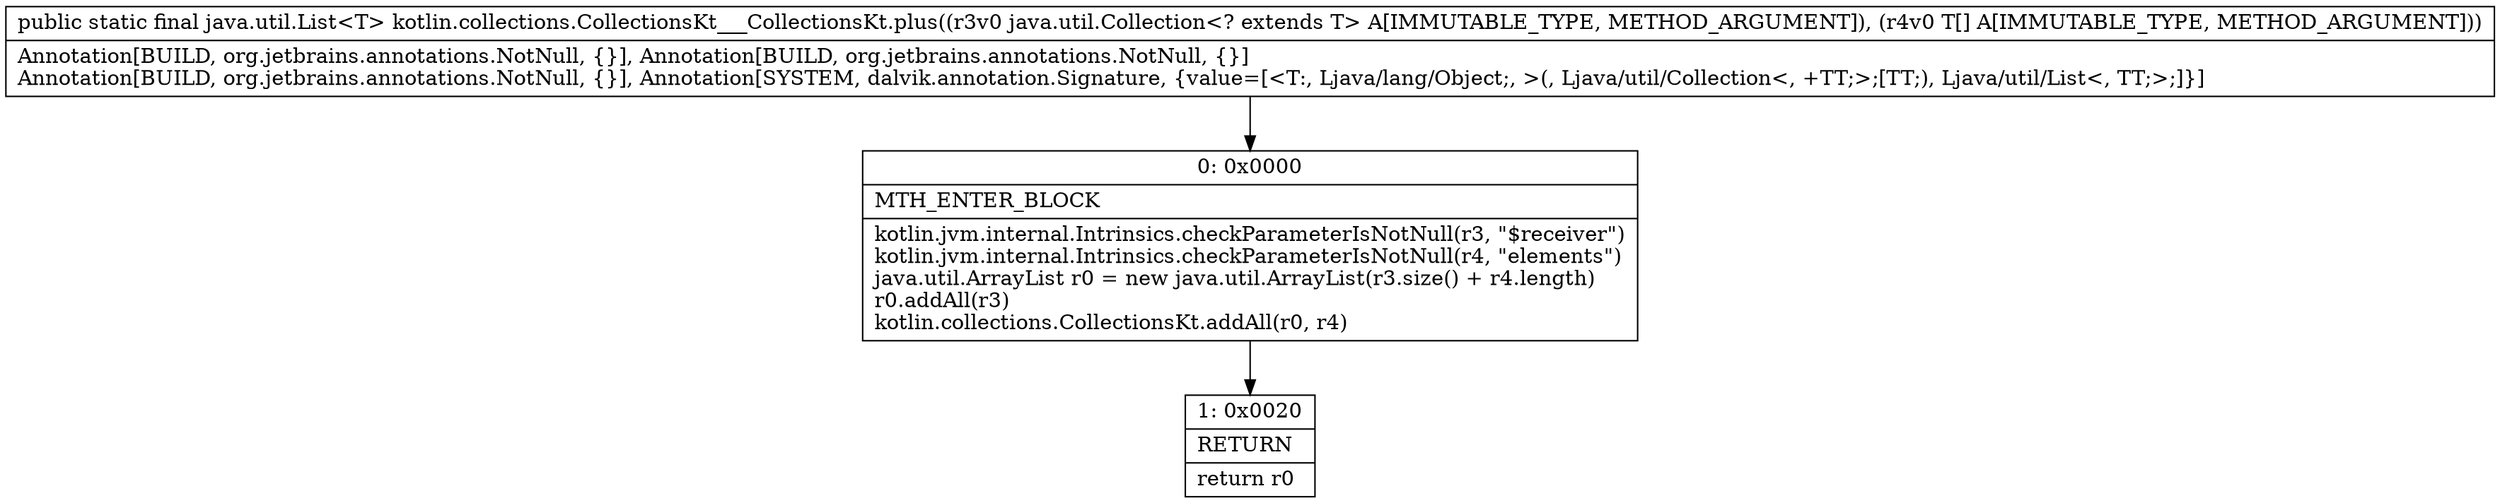 digraph "CFG forkotlin.collections.CollectionsKt___CollectionsKt.plus(Ljava\/util\/Collection;[Ljava\/lang\/Object;)Ljava\/util\/List;" {
Node_0 [shape=record,label="{0\:\ 0x0000|MTH_ENTER_BLOCK\l|kotlin.jvm.internal.Intrinsics.checkParameterIsNotNull(r3, \"$receiver\")\lkotlin.jvm.internal.Intrinsics.checkParameterIsNotNull(r4, \"elements\")\ljava.util.ArrayList r0 = new java.util.ArrayList(r3.size() + r4.length)\lr0.addAll(r3)\lkotlin.collections.CollectionsKt.addAll(r0, r4)\l}"];
Node_1 [shape=record,label="{1\:\ 0x0020|RETURN\l|return r0\l}"];
MethodNode[shape=record,label="{public static final java.util.List\<T\> kotlin.collections.CollectionsKt___CollectionsKt.plus((r3v0 java.util.Collection\<? extends T\> A[IMMUTABLE_TYPE, METHOD_ARGUMENT]), (r4v0 T[] A[IMMUTABLE_TYPE, METHOD_ARGUMENT]))  | Annotation[BUILD, org.jetbrains.annotations.NotNull, \{\}], Annotation[BUILD, org.jetbrains.annotations.NotNull, \{\}]\lAnnotation[BUILD, org.jetbrains.annotations.NotNull, \{\}], Annotation[SYSTEM, dalvik.annotation.Signature, \{value=[\<T:, Ljava\/lang\/Object;, \>(, Ljava\/util\/Collection\<, +TT;\>;[TT;), Ljava\/util\/List\<, TT;\>;]\}]\l}"];
MethodNode -> Node_0;
Node_0 -> Node_1;
}

